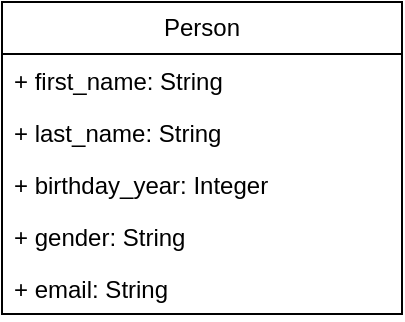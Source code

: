 <mxfile version="23.1.1" type="device">
  <diagram name="Pagina-1" id="uNqk763FHyuOFBuEFuht">
    <mxGraphModel dx="1050" dy="558" grid="1" gridSize="10" guides="1" tooltips="1" connect="1" arrows="1" fold="1" page="1" pageScale="1" pageWidth="827" pageHeight="1169" math="0" shadow="0">
      <root>
        <mxCell id="0" />
        <mxCell id="1" parent="0" />
        <mxCell id="RLyKkw13AcGag0heAjmd-1" value="Person" style="swimlane;fontStyle=0;childLayout=stackLayout;horizontal=1;startSize=26;fillColor=none;horizontalStack=0;resizeParent=1;resizeParentMax=0;resizeLast=0;collapsible=1;marginBottom=0;whiteSpace=wrap;html=1;" vertex="1" parent="1">
          <mxGeometry x="280" y="40" width="200" height="156" as="geometry" />
        </mxCell>
        <mxCell id="RLyKkw13AcGag0heAjmd-2" value="+ first_name: String" style="text;strokeColor=none;fillColor=none;align=left;verticalAlign=top;spacingLeft=4;spacingRight=4;overflow=hidden;rotatable=0;points=[[0,0.5],[1,0.5]];portConstraint=eastwest;whiteSpace=wrap;html=1;" vertex="1" parent="RLyKkw13AcGag0heAjmd-1">
          <mxGeometry y="26" width="200" height="26" as="geometry" />
        </mxCell>
        <mxCell id="RLyKkw13AcGag0heAjmd-3" value="+ last_name: String" style="text;strokeColor=none;fillColor=none;align=left;verticalAlign=top;spacingLeft=4;spacingRight=4;overflow=hidden;rotatable=0;points=[[0,0.5],[1,0.5]];portConstraint=eastwest;whiteSpace=wrap;html=1;" vertex="1" parent="RLyKkw13AcGag0heAjmd-1">
          <mxGeometry y="52" width="200" height="26" as="geometry" />
        </mxCell>
        <mxCell id="RLyKkw13AcGag0heAjmd-4" value="+ birthday_year: Integer" style="text;strokeColor=none;fillColor=none;align=left;verticalAlign=top;spacingLeft=4;spacingRight=4;overflow=hidden;rotatable=0;points=[[0,0.5],[1,0.5]];portConstraint=eastwest;whiteSpace=wrap;html=1;" vertex="1" parent="RLyKkw13AcGag0heAjmd-1">
          <mxGeometry y="78" width="200" height="26" as="geometry" />
        </mxCell>
        <mxCell id="RLyKkw13AcGag0heAjmd-5" value="+ gender: String" style="text;strokeColor=none;fillColor=none;align=left;verticalAlign=top;spacingLeft=4;spacingRight=4;overflow=hidden;rotatable=0;points=[[0,0.5],[1,0.5]];portConstraint=eastwest;whiteSpace=wrap;html=1;" vertex="1" parent="RLyKkw13AcGag0heAjmd-1">
          <mxGeometry y="104" width="200" height="26" as="geometry" />
        </mxCell>
        <mxCell id="RLyKkw13AcGag0heAjmd-6" value="+ email: String" style="text;strokeColor=none;fillColor=none;align=left;verticalAlign=top;spacingLeft=4;spacingRight=4;overflow=hidden;rotatable=0;points=[[0,0.5],[1,0.5]];portConstraint=eastwest;whiteSpace=wrap;html=1;" vertex="1" parent="RLyKkw13AcGag0heAjmd-1">
          <mxGeometry y="130" width="200" height="26" as="geometry" />
        </mxCell>
      </root>
    </mxGraphModel>
  </diagram>
</mxfile>
